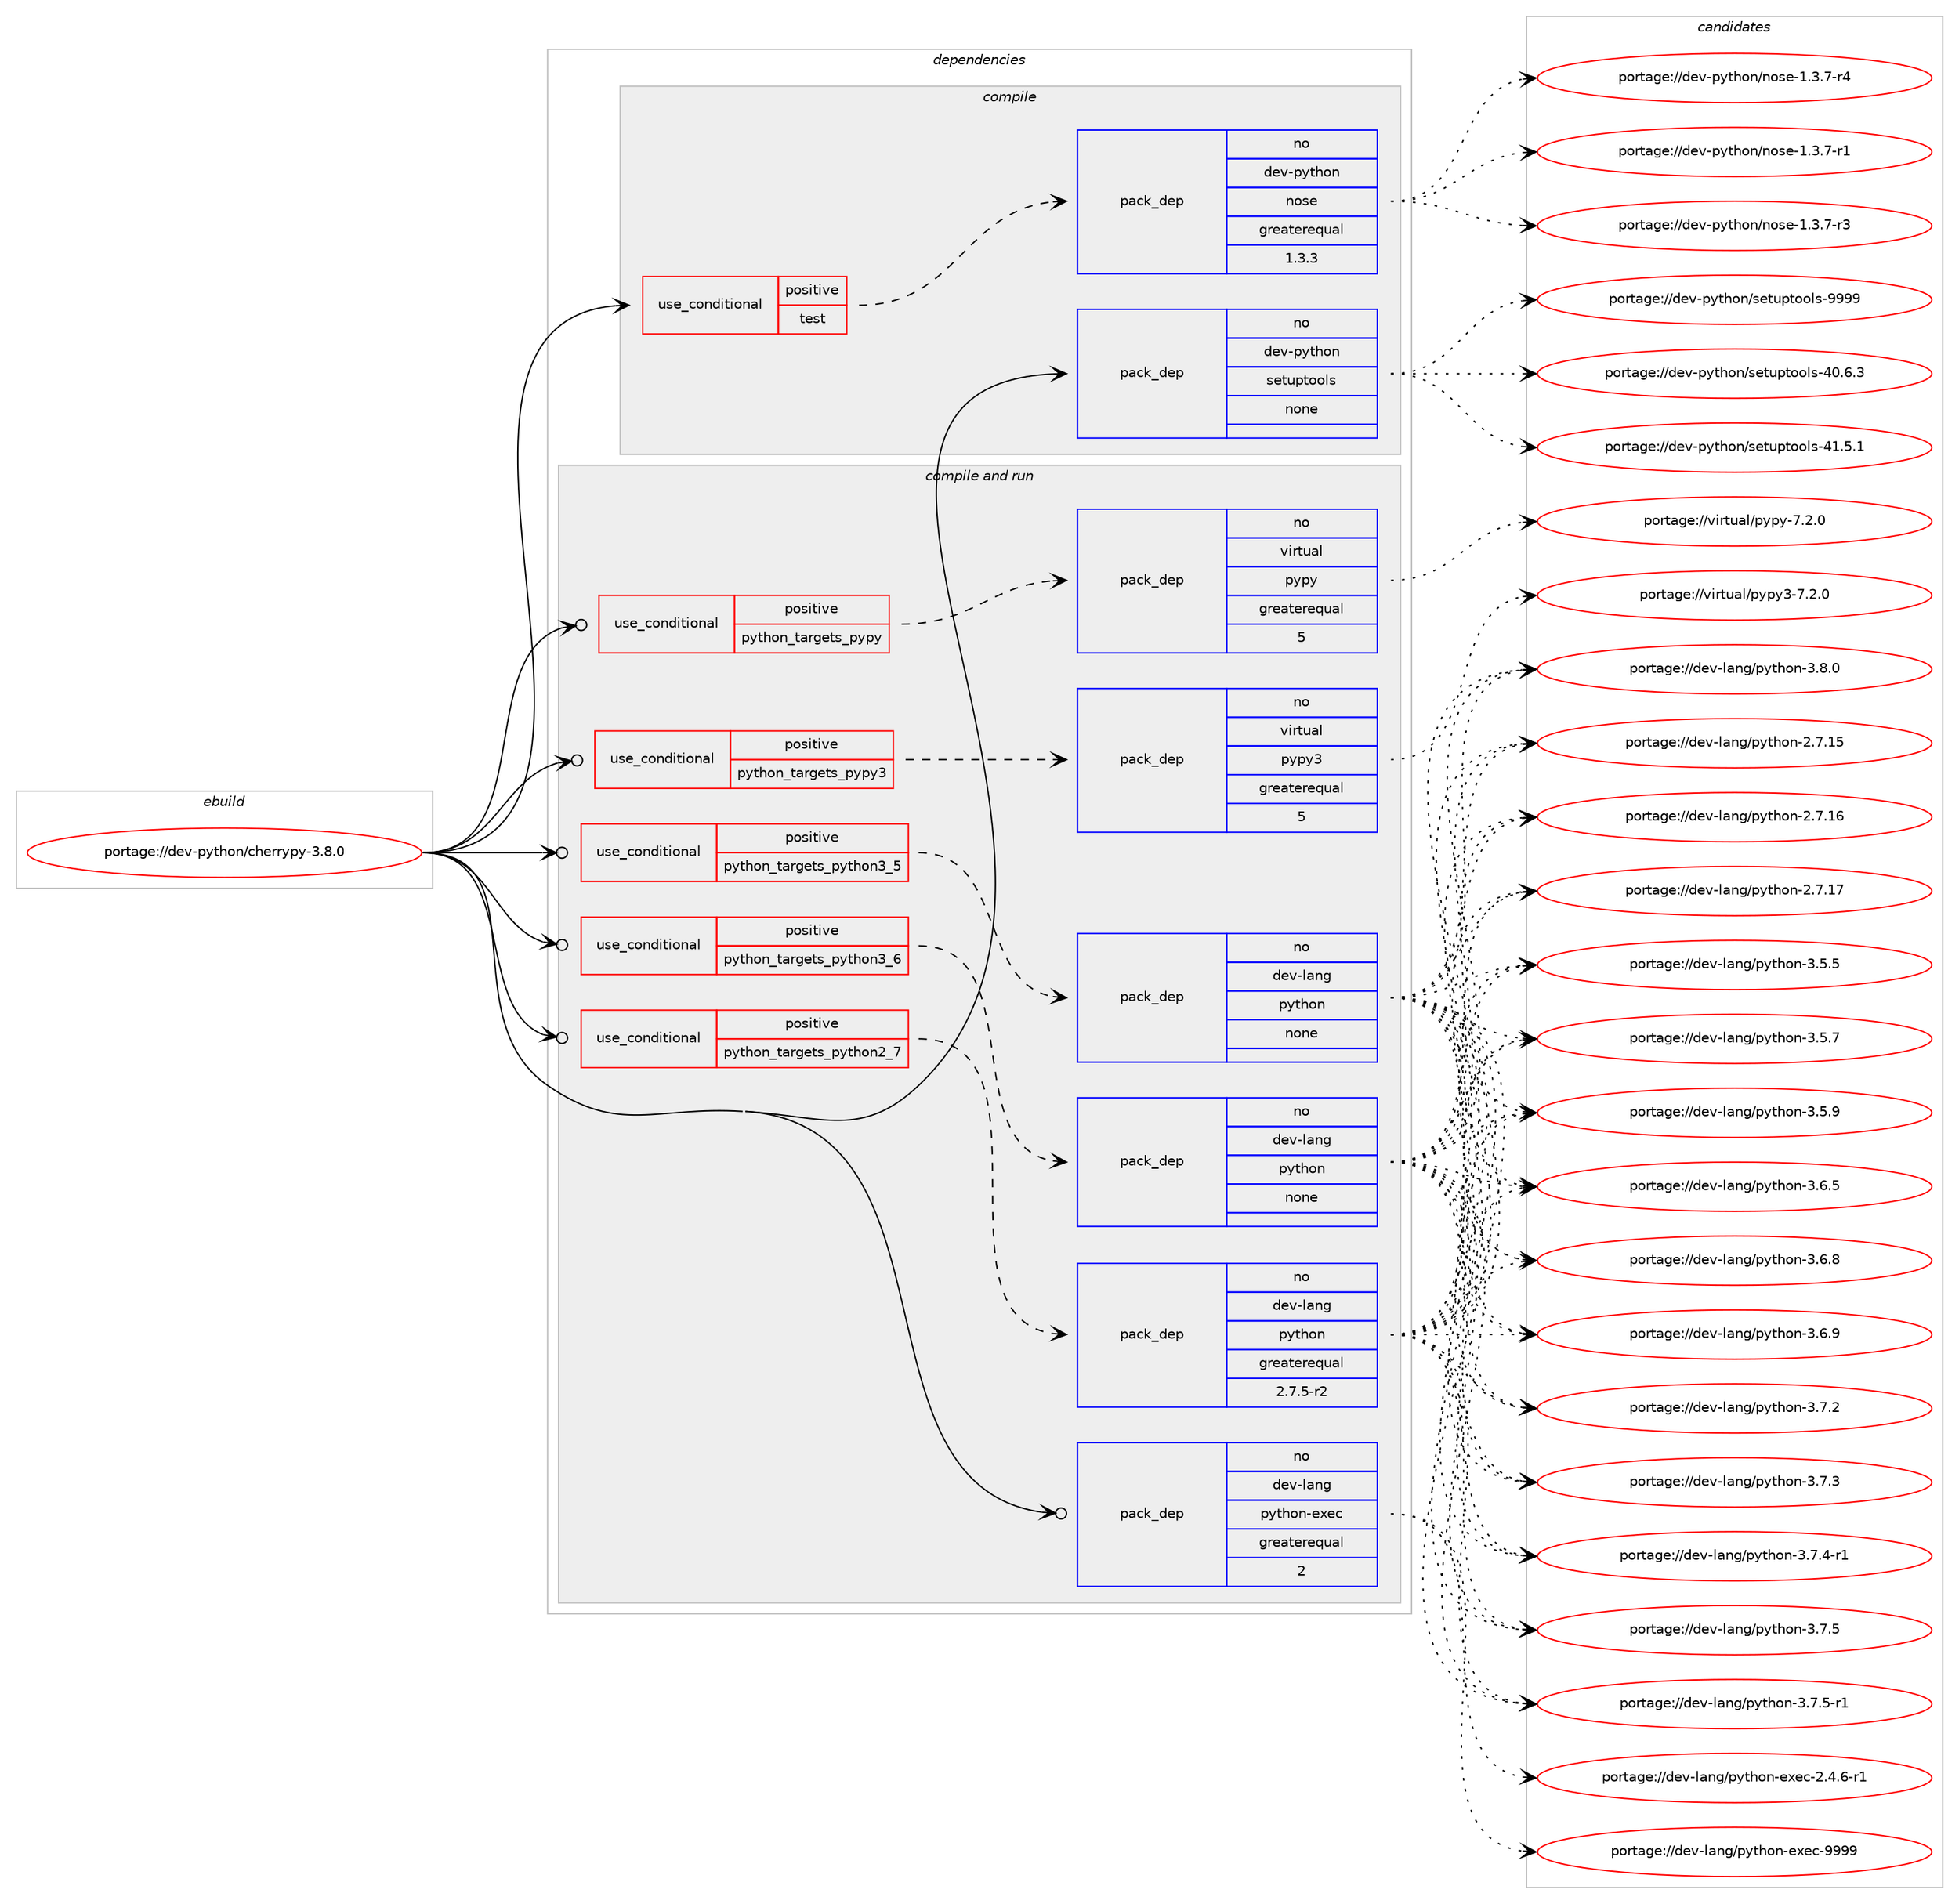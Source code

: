 digraph prolog {

# *************
# Graph options
# *************

newrank=true;
concentrate=true;
compound=true;
graph [rankdir=LR,fontname=Helvetica,fontsize=10,ranksep=1.5];#, ranksep=2.5, nodesep=0.2];
edge  [arrowhead=vee];
node  [fontname=Helvetica,fontsize=10];

# **********
# The ebuild
# **********

subgraph cluster_leftcol {
color=gray;
rank=same;
label=<<i>ebuild</i>>;
id [label="portage://dev-python/cherrypy-3.8.0", color=red, width=4, href="../dev-python/cherrypy-3.8.0.svg"];
}

# ****************
# The dependencies
# ****************

subgraph cluster_midcol {
color=gray;
label=<<i>dependencies</i>>;
subgraph cluster_compile {
fillcolor="#eeeeee";
style=filled;
label=<<i>compile</i>>;
subgraph cond26808 {
dependency133852 [label=<<TABLE BORDER="0" CELLBORDER="1" CELLSPACING="0" CELLPADDING="4"><TR><TD ROWSPAN="3" CELLPADDING="10">use_conditional</TD></TR><TR><TD>positive</TD></TR><TR><TD>test</TD></TR></TABLE>>, shape=none, color=red];
subgraph pack103732 {
dependency133853 [label=<<TABLE BORDER="0" CELLBORDER="1" CELLSPACING="0" CELLPADDING="4" WIDTH="220"><TR><TD ROWSPAN="6" CELLPADDING="30">pack_dep</TD></TR><TR><TD WIDTH="110">no</TD></TR><TR><TD>dev-python</TD></TR><TR><TD>nose</TD></TR><TR><TD>greaterequal</TD></TR><TR><TD>1.3.3</TD></TR></TABLE>>, shape=none, color=blue];
}
dependency133852:e -> dependency133853:w [weight=20,style="dashed",arrowhead="vee"];
}
id:e -> dependency133852:w [weight=20,style="solid",arrowhead="vee"];
subgraph pack103733 {
dependency133854 [label=<<TABLE BORDER="0" CELLBORDER="1" CELLSPACING="0" CELLPADDING="4" WIDTH="220"><TR><TD ROWSPAN="6" CELLPADDING="30">pack_dep</TD></TR><TR><TD WIDTH="110">no</TD></TR><TR><TD>dev-python</TD></TR><TR><TD>setuptools</TD></TR><TR><TD>none</TD></TR><TR><TD></TD></TR></TABLE>>, shape=none, color=blue];
}
id:e -> dependency133854:w [weight=20,style="solid",arrowhead="vee"];
}
subgraph cluster_compileandrun {
fillcolor="#eeeeee";
style=filled;
label=<<i>compile and run</i>>;
subgraph cond26809 {
dependency133855 [label=<<TABLE BORDER="0" CELLBORDER="1" CELLSPACING="0" CELLPADDING="4"><TR><TD ROWSPAN="3" CELLPADDING="10">use_conditional</TD></TR><TR><TD>positive</TD></TR><TR><TD>python_targets_pypy</TD></TR></TABLE>>, shape=none, color=red];
subgraph pack103734 {
dependency133856 [label=<<TABLE BORDER="0" CELLBORDER="1" CELLSPACING="0" CELLPADDING="4" WIDTH="220"><TR><TD ROWSPAN="6" CELLPADDING="30">pack_dep</TD></TR><TR><TD WIDTH="110">no</TD></TR><TR><TD>virtual</TD></TR><TR><TD>pypy</TD></TR><TR><TD>greaterequal</TD></TR><TR><TD>5</TD></TR></TABLE>>, shape=none, color=blue];
}
dependency133855:e -> dependency133856:w [weight=20,style="dashed",arrowhead="vee"];
}
id:e -> dependency133855:w [weight=20,style="solid",arrowhead="odotvee"];
subgraph cond26810 {
dependency133857 [label=<<TABLE BORDER="0" CELLBORDER="1" CELLSPACING="0" CELLPADDING="4"><TR><TD ROWSPAN="3" CELLPADDING="10">use_conditional</TD></TR><TR><TD>positive</TD></TR><TR><TD>python_targets_pypy3</TD></TR></TABLE>>, shape=none, color=red];
subgraph pack103735 {
dependency133858 [label=<<TABLE BORDER="0" CELLBORDER="1" CELLSPACING="0" CELLPADDING="4" WIDTH="220"><TR><TD ROWSPAN="6" CELLPADDING="30">pack_dep</TD></TR><TR><TD WIDTH="110">no</TD></TR><TR><TD>virtual</TD></TR><TR><TD>pypy3</TD></TR><TR><TD>greaterequal</TD></TR><TR><TD>5</TD></TR></TABLE>>, shape=none, color=blue];
}
dependency133857:e -> dependency133858:w [weight=20,style="dashed",arrowhead="vee"];
}
id:e -> dependency133857:w [weight=20,style="solid",arrowhead="odotvee"];
subgraph cond26811 {
dependency133859 [label=<<TABLE BORDER="0" CELLBORDER="1" CELLSPACING="0" CELLPADDING="4"><TR><TD ROWSPAN="3" CELLPADDING="10">use_conditional</TD></TR><TR><TD>positive</TD></TR><TR><TD>python_targets_python2_7</TD></TR></TABLE>>, shape=none, color=red];
subgraph pack103736 {
dependency133860 [label=<<TABLE BORDER="0" CELLBORDER="1" CELLSPACING="0" CELLPADDING="4" WIDTH="220"><TR><TD ROWSPAN="6" CELLPADDING="30">pack_dep</TD></TR><TR><TD WIDTH="110">no</TD></TR><TR><TD>dev-lang</TD></TR><TR><TD>python</TD></TR><TR><TD>greaterequal</TD></TR><TR><TD>2.7.5-r2</TD></TR></TABLE>>, shape=none, color=blue];
}
dependency133859:e -> dependency133860:w [weight=20,style="dashed",arrowhead="vee"];
}
id:e -> dependency133859:w [weight=20,style="solid",arrowhead="odotvee"];
subgraph cond26812 {
dependency133861 [label=<<TABLE BORDER="0" CELLBORDER="1" CELLSPACING="0" CELLPADDING="4"><TR><TD ROWSPAN="3" CELLPADDING="10">use_conditional</TD></TR><TR><TD>positive</TD></TR><TR><TD>python_targets_python3_5</TD></TR></TABLE>>, shape=none, color=red];
subgraph pack103737 {
dependency133862 [label=<<TABLE BORDER="0" CELLBORDER="1" CELLSPACING="0" CELLPADDING="4" WIDTH="220"><TR><TD ROWSPAN="6" CELLPADDING="30">pack_dep</TD></TR><TR><TD WIDTH="110">no</TD></TR><TR><TD>dev-lang</TD></TR><TR><TD>python</TD></TR><TR><TD>none</TD></TR><TR><TD></TD></TR></TABLE>>, shape=none, color=blue];
}
dependency133861:e -> dependency133862:w [weight=20,style="dashed",arrowhead="vee"];
}
id:e -> dependency133861:w [weight=20,style="solid",arrowhead="odotvee"];
subgraph cond26813 {
dependency133863 [label=<<TABLE BORDER="0" CELLBORDER="1" CELLSPACING="0" CELLPADDING="4"><TR><TD ROWSPAN="3" CELLPADDING="10">use_conditional</TD></TR><TR><TD>positive</TD></TR><TR><TD>python_targets_python3_6</TD></TR></TABLE>>, shape=none, color=red];
subgraph pack103738 {
dependency133864 [label=<<TABLE BORDER="0" CELLBORDER="1" CELLSPACING="0" CELLPADDING="4" WIDTH="220"><TR><TD ROWSPAN="6" CELLPADDING="30">pack_dep</TD></TR><TR><TD WIDTH="110">no</TD></TR><TR><TD>dev-lang</TD></TR><TR><TD>python</TD></TR><TR><TD>none</TD></TR><TR><TD></TD></TR></TABLE>>, shape=none, color=blue];
}
dependency133863:e -> dependency133864:w [weight=20,style="dashed",arrowhead="vee"];
}
id:e -> dependency133863:w [weight=20,style="solid",arrowhead="odotvee"];
subgraph pack103739 {
dependency133865 [label=<<TABLE BORDER="0" CELLBORDER="1" CELLSPACING="0" CELLPADDING="4" WIDTH="220"><TR><TD ROWSPAN="6" CELLPADDING="30">pack_dep</TD></TR><TR><TD WIDTH="110">no</TD></TR><TR><TD>dev-lang</TD></TR><TR><TD>python-exec</TD></TR><TR><TD>greaterequal</TD></TR><TR><TD>2</TD></TR></TABLE>>, shape=none, color=blue];
}
id:e -> dependency133865:w [weight=20,style="solid",arrowhead="odotvee"];
}
subgraph cluster_run {
fillcolor="#eeeeee";
style=filled;
label=<<i>run</i>>;
}
}

# **************
# The candidates
# **************

subgraph cluster_choices {
rank=same;
color=gray;
label=<<i>candidates</i>>;

subgraph choice103732 {
color=black;
nodesep=1;
choiceportage10010111845112121116104111110471101111151014549465146554511449 [label="portage://dev-python/nose-1.3.7-r1", color=red, width=4,href="../dev-python/nose-1.3.7-r1.svg"];
choiceportage10010111845112121116104111110471101111151014549465146554511451 [label="portage://dev-python/nose-1.3.7-r3", color=red, width=4,href="../dev-python/nose-1.3.7-r3.svg"];
choiceportage10010111845112121116104111110471101111151014549465146554511452 [label="portage://dev-python/nose-1.3.7-r4", color=red, width=4,href="../dev-python/nose-1.3.7-r4.svg"];
dependency133853:e -> choiceportage10010111845112121116104111110471101111151014549465146554511449:w [style=dotted,weight="100"];
dependency133853:e -> choiceportage10010111845112121116104111110471101111151014549465146554511451:w [style=dotted,weight="100"];
dependency133853:e -> choiceportage10010111845112121116104111110471101111151014549465146554511452:w [style=dotted,weight="100"];
}
subgraph choice103733 {
color=black;
nodesep=1;
choiceportage100101118451121211161041111104711510111611711211611111110811545524846544651 [label="portage://dev-python/setuptools-40.6.3", color=red, width=4,href="../dev-python/setuptools-40.6.3.svg"];
choiceportage100101118451121211161041111104711510111611711211611111110811545524946534649 [label="portage://dev-python/setuptools-41.5.1", color=red, width=4,href="../dev-python/setuptools-41.5.1.svg"];
choiceportage10010111845112121116104111110471151011161171121161111111081154557575757 [label="portage://dev-python/setuptools-9999", color=red, width=4,href="../dev-python/setuptools-9999.svg"];
dependency133854:e -> choiceportage100101118451121211161041111104711510111611711211611111110811545524846544651:w [style=dotted,weight="100"];
dependency133854:e -> choiceportage100101118451121211161041111104711510111611711211611111110811545524946534649:w [style=dotted,weight="100"];
dependency133854:e -> choiceportage10010111845112121116104111110471151011161171121161111111081154557575757:w [style=dotted,weight="100"];
}
subgraph choice103734 {
color=black;
nodesep=1;
choiceportage1181051141161179710847112121112121455546504648 [label="portage://virtual/pypy-7.2.0", color=red, width=4,href="../virtual/pypy-7.2.0.svg"];
dependency133856:e -> choiceportage1181051141161179710847112121112121455546504648:w [style=dotted,weight="100"];
}
subgraph choice103735 {
color=black;
nodesep=1;
choiceportage118105114116117971084711212111212151455546504648 [label="portage://virtual/pypy3-7.2.0", color=red, width=4,href="../virtual/pypy3-7.2.0.svg"];
dependency133858:e -> choiceportage118105114116117971084711212111212151455546504648:w [style=dotted,weight="100"];
}
subgraph choice103736 {
color=black;
nodesep=1;
choiceportage10010111845108971101034711212111610411111045504655464953 [label="portage://dev-lang/python-2.7.15", color=red, width=4,href="../dev-lang/python-2.7.15.svg"];
choiceportage10010111845108971101034711212111610411111045504655464954 [label="portage://dev-lang/python-2.7.16", color=red, width=4,href="../dev-lang/python-2.7.16.svg"];
choiceportage10010111845108971101034711212111610411111045504655464955 [label="portage://dev-lang/python-2.7.17", color=red, width=4,href="../dev-lang/python-2.7.17.svg"];
choiceportage100101118451089711010347112121116104111110455146534653 [label="portage://dev-lang/python-3.5.5", color=red, width=4,href="../dev-lang/python-3.5.5.svg"];
choiceportage100101118451089711010347112121116104111110455146534655 [label="portage://dev-lang/python-3.5.7", color=red, width=4,href="../dev-lang/python-3.5.7.svg"];
choiceportage100101118451089711010347112121116104111110455146534657 [label="portage://dev-lang/python-3.5.9", color=red, width=4,href="../dev-lang/python-3.5.9.svg"];
choiceportage100101118451089711010347112121116104111110455146544653 [label="portage://dev-lang/python-3.6.5", color=red, width=4,href="../dev-lang/python-3.6.5.svg"];
choiceportage100101118451089711010347112121116104111110455146544656 [label="portage://dev-lang/python-3.6.8", color=red, width=4,href="../dev-lang/python-3.6.8.svg"];
choiceportage100101118451089711010347112121116104111110455146544657 [label="portage://dev-lang/python-3.6.9", color=red, width=4,href="../dev-lang/python-3.6.9.svg"];
choiceportage100101118451089711010347112121116104111110455146554650 [label="portage://dev-lang/python-3.7.2", color=red, width=4,href="../dev-lang/python-3.7.2.svg"];
choiceportage100101118451089711010347112121116104111110455146554651 [label="portage://dev-lang/python-3.7.3", color=red, width=4,href="../dev-lang/python-3.7.3.svg"];
choiceportage1001011184510897110103471121211161041111104551465546524511449 [label="portage://dev-lang/python-3.7.4-r1", color=red, width=4,href="../dev-lang/python-3.7.4-r1.svg"];
choiceportage100101118451089711010347112121116104111110455146554653 [label="portage://dev-lang/python-3.7.5", color=red, width=4,href="../dev-lang/python-3.7.5.svg"];
choiceportage1001011184510897110103471121211161041111104551465546534511449 [label="portage://dev-lang/python-3.7.5-r1", color=red, width=4,href="../dev-lang/python-3.7.5-r1.svg"];
choiceportage100101118451089711010347112121116104111110455146564648 [label="portage://dev-lang/python-3.8.0", color=red, width=4,href="../dev-lang/python-3.8.0.svg"];
dependency133860:e -> choiceportage10010111845108971101034711212111610411111045504655464953:w [style=dotted,weight="100"];
dependency133860:e -> choiceportage10010111845108971101034711212111610411111045504655464954:w [style=dotted,weight="100"];
dependency133860:e -> choiceportage10010111845108971101034711212111610411111045504655464955:w [style=dotted,weight="100"];
dependency133860:e -> choiceportage100101118451089711010347112121116104111110455146534653:w [style=dotted,weight="100"];
dependency133860:e -> choiceportage100101118451089711010347112121116104111110455146534655:w [style=dotted,weight="100"];
dependency133860:e -> choiceportage100101118451089711010347112121116104111110455146534657:w [style=dotted,weight="100"];
dependency133860:e -> choiceportage100101118451089711010347112121116104111110455146544653:w [style=dotted,weight="100"];
dependency133860:e -> choiceportage100101118451089711010347112121116104111110455146544656:w [style=dotted,weight="100"];
dependency133860:e -> choiceportage100101118451089711010347112121116104111110455146544657:w [style=dotted,weight="100"];
dependency133860:e -> choiceportage100101118451089711010347112121116104111110455146554650:w [style=dotted,weight="100"];
dependency133860:e -> choiceportage100101118451089711010347112121116104111110455146554651:w [style=dotted,weight="100"];
dependency133860:e -> choiceportage1001011184510897110103471121211161041111104551465546524511449:w [style=dotted,weight="100"];
dependency133860:e -> choiceportage100101118451089711010347112121116104111110455146554653:w [style=dotted,weight="100"];
dependency133860:e -> choiceportage1001011184510897110103471121211161041111104551465546534511449:w [style=dotted,weight="100"];
dependency133860:e -> choiceportage100101118451089711010347112121116104111110455146564648:w [style=dotted,weight="100"];
}
subgraph choice103737 {
color=black;
nodesep=1;
choiceportage10010111845108971101034711212111610411111045504655464953 [label="portage://dev-lang/python-2.7.15", color=red, width=4,href="../dev-lang/python-2.7.15.svg"];
choiceportage10010111845108971101034711212111610411111045504655464954 [label="portage://dev-lang/python-2.7.16", color=red, width=4,href="../dev-lang/python-2.7.16.svg"];
choiceportage10010111845108971101034711212111610411111045504655464955 [label="portage://dev-lang/python-2.7.17", color=red, width=4,href="../dev-lang/python-2.7.17.svg"];
choiceportage100101118451089711010347112121116104111110455146534653 [label="portage://dev-lang/python-3.5.5", color=red, width=4,href="../dev-lang/python-3.5.5.svg"];
choiceportage100101118451089711010347112121116104111110455146534655 [label="portage://dev-lang/python-3.5.7", color=red, width=4,href="../dev-lang/python-3.5.7.svg"];
choiceportage100101118451089711010347112121116104111110455146534657 [label="portage://dev-lang/python-3.5.9", color=red, width=4,href="../dev-lang/python-3.5.9.svg"];
choiceportage100101118451089711010347112121116104111110455146544653 [label="portage://dev-lang/python-3.6.5", color=red, width=4,href="../dev-lang/python-3.6.5.svg"];
choiceportage100101118451089711010347112121116104111110455146544656 [label="portage://dev-lang/python-3.6.8", color=red, width=4,href="../dev-lang/python-3.6.8.svg"];
choiceportage100101118451089711010347112121116104111110455146544657 [label="portage://dev-lang/python-3.6.9", color=red, width=4,href="../dev-lang/python-3.6.9.svg"];
choiceportage100101118451089711010347112121116104111110455146554650 [label="portage://dev-lang/python-3.7.2", color=red, width=4,href="../dev-lang/python-3.7.2.svg"];
choiceportage100101118451089711010347112121116104111110455146554651 [label="portage://dev-lang/python-3.7.3", color=red, width=4,href="../dev-lang/python-3.7.3.svg"];
choiceportage1001011184510897110103471121211161041111104551465546524511449 [label="portage://dev-lang/python-3.7.4-r1", color=red, width=4,href="../dev-lang/python-3.7.4-r1.svg"];
choiceportage100101118451089711010347112121116104111110455146554653 [label="portage://dev-lang/python-3.7.5", color=red, width=4,href="../dev-lang/python-3.7.5.svg"];
choiceportage1001011184510897110103471121211161041111104551465546534511449 [label="portage://dev-lang/python-3.7.5-r1", color=red, width=4,href="../dev-lang/python-3.7.5-r1.svg"];
choiceportage100101118451089711010347112121116104111110455146564648 [label="portage://dev-lang/python-3.8.0", color=red, width=4,href="../dev-lang/python-3.8.0.svg"];
dependency133862:e -> choiceportage10010111845108971101034711212111610411111045504655464953:w [style=dotted,weight="100"];
dependency133862:e -> choiceportage10010111845108971101034711212111610411111045504655464954:w [style=dotted,weight="100"];
dependency133862:e -> choiceportage10010111845108971101034711212111610411111045504655464955:w [style=dotted,weight="100"];
dependency133862:e -> choiceportage100101118451089711010347112121116104111110455146534653:w [style=dotted,weight="100"];
dependency133862:e -> choiceportage100101118451089711010347112121116104111110455146534655:w [style=dotted,weight="100"];
dependency133862:e -> choiceportage100101118451089711010347112121116104111110455146534657:w [style=dotted,weight="100"];
dependency133862:e -> choiceportage100101118451089711010347112121116104111110455146544653:w [style=dotted,weight="100"];
dependency133862:e -> choiceportage100101118451089711010347112121116104111110455146544656:w [style=dotted,weight="100"];
dependency133862:e -> choiceportage100101118451089711010347112121116104111110455146544657:w [style=dotted,weight="100"];
dependency133862:e -> choiceportage100101118451089711010347112121116104111110455146554650:w [style=dotted,weight="100"];
dependency133862:e -> choiceportage100101118451089711010347112121116104111110455146554651:w [style=dotted,weight="100"];
dependency133862:e -> choiceportage1001011184510897110103471121211161041111104551465546524511449:w [style=dotted,weight="100"];
dependency133862:e -> choiceportage100101118451089711010347112121116104111110455146554653:w [style=dotted,weight="100"];
dependency133862:e -> choiceportage1001011184510897110103471121211161041111104551465546534511449:w [style=dotted,weight="100"];
dependency133862:e -> choiceportage100101118451089711010347112121116104111110455146564648:w [style=dotted,weight="100"];
}
subgraph choice103738 {
color=black;
nodesep=1;
choiceportage10010111845108971101034711212111610411111045504655464953 [label="portage://dev-lang/python-2.7.15", color=red, width=4,href="../dev-lang/python-2.7.15.svg"];
choiceportage10010111845108971101034711212111610411111045504655464954 [label="portage://dev-lang/python-2.7.16", color=red, width=4,href="../dev-lang/python-2.7.16.svg"];
choiceportage10010111845108971101034711212111610411111045504655464955 [label="portage://dev-lang/python-2.7.17", color=red, width=4,href="../dev-lang/python-2.7.17.svg"];
choiceportage100101118451089711010347112121116104111110455146534653 [label="portage://dev-lang/python-3.5.5", color=red, width=4,href="../dev-lang/python-3.5.5.svg"];
choiceportage100101118451089711010347112121116104111110455146534655 [label="portage://dev-lang/python-3.5.7", color=red, width=4,href="../dev-lang/python-3.5.7.svg"];
choiceportage100101118451089711010347112121116104111110455146534657 [label="portage://dev-lang/python-3.5.9", color=red, width=4,href="../dev-lang/python-3.5.9.svg"];
choiceportage100101118451089711010347112121116104111110455146544653 [label="portage://dev-lang/python-3.6.5", color=red, width=4,href="../dev-lang/python-3.6.5.svg"];
choiceportage100101118451089711010347112121116104111110455146544656 [label="portage://dev-lang/python-3.6.8", color=red, width=4,href="../dev-lang/python-3.6.8.svg"];
choiceportage100101118451089711010347112121116104111110455146544657 [label="portage://dev-lang/python-3.6.9", color=red, width=4,href="../dev-lang/python-3.6.9.svg"];
choiceportage100101118451089711010347112121116104111110455146554650 [label="portage://dev-lang/python-3.7.2", color=red, width=4,href="../dev-lang/python-3.7.2.svg"];
choiceportage100101118451089711010347112121116104111110455146554651 [label="portage://dev-lang/python-3.7.3", color=red, width=4,href="../dev-lang/python-3.7.3.svg"];
choiceportage1001011184510897110103471121211161041111104551465546524511449 [label="portage://dev-lang/python-3.7.4-r1", color=red, width=4,href="../dev-lang/python-3.7.4-r1.svg"];
choiceportage100101118451089711010347112121116104111110455146554653 [label="portage://dev-lang/python-3.7.5", color=red, width=4,href="../dev-lang/python-3.7.5.svg"];
choiceportage1001011184510897110103471121211161041111104551465546534511449 [label="portage://dev-lang/python-3.7.5-r1", color=red, width=4,href="../dev-lang/python-3.7.5-r1.svg"];
choiceportage100101118451089711010347112121116104111110455146564648 [label="portage://dev-lang/python-3.8.0", color=red, width=4,href="../dev-lang/python-3.8.0.svg"];
dependency133864:e -> choiceportage10010111845108971101034711212111610411111045504655464953:w [style=dotted,weight="100"];
dependency133864:e -> choiceportage10010111845108971101034711212111610411111045504655464954:w [style=dotted,weight="100"];
dependency133864:e -> choiceportage10010111845108971101034711212111610411111045504655464955:w [style=dotted,weight="100"];
dependency133864:e -> choiceportage100101118451089711010347112121116104111110455146534653:w [style=dotted,weight="100"];
dependency133864:e -> choiceportage100101118451089711010347112121116104111110455146534655:w [style=dotted,weight="100"];
dependency133864:e -> choiceportage100101118451089711010347112121116104111110455146534657:w [style=dotted,weight="100"];
dependency133864:e -> choiceportage100101118451089711010347112121116104111110455146544653:w [style=dotted,weight="100"];
dependency133864:e -> choiceportage100101118451089711010347112121116104111110455146544656:w [style=dotted,weight="100"];
dependency133864:e -> choiceportage100101118451089711010347112121116104111110455146544657:w [style=dotted,weight="100"];
dependency133864:e -> choiceportage100101118451089711010347112121116104111110455146554650:w [style=dotted,weight="100"];
dependency133864:e -> choiceportage100101118451089711010347112121116104111110455146554651:w [style=dotted,weight="100"];
dependency133864:e -> choiceportage1001011184510897110103471121211161041111104551465546524511449:w [style=dotted,weight="100"];
dependency133864:e -> choiceportage100101118451089711010347112121116104111110455146554653:w [style=dotted,weight="100"];
dependency133864:e -> choiceportage1001011184510897110103471121211161041111104551465546534511449:w [style=dotted,weight="100"];
dependency133864:e -> choiceportage100101118451089711010347112121116104111110455146564648:w [style=dotted,weight="100"];
}
subgraph choice103739 {
color=black;
nodesep=1;
choiceportage10010111845108971101034711212111610411111045101120101994550465246544511449 [label="portage://dev-lang/python-exec-2.4.6-r1", color=red, width=4,href="../dev-lang/python-exec-2.4.6-r1.svg"];
choiceportage10010111845108971101034711212111610411111045101120101994557575757 [label="portage://dev-lang/python-exec-9999", color=red, width=4,href="../dev-lang/python-exec-9999.svg"];
dependency133865:e -> choiceportage10010111845108971101034711212111610411111045101120101994550465246544511449:w [style=dotted,weight="100"];
dependency133865:e -> choiceportage10010111845108971101034711212111610411111045101120101994557575757:w [style=dotted,weight="100"];
}
}

}
